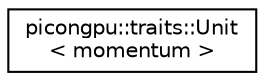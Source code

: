 digraph "Graphical Class Hierarchy"
{
 // LATEX_PDF_SIZE
  edge [fontname="Helvetica",fontsize="10",labelfontname="Helvetica",labelfontsize="10"];
  node [fontname="Helvetica",fontsize="10",shape=record];
  rankdir="LR";
  Node0 [label="picongpu::traits::Unit\l\< momentum \>",height=0.2,width=0.4,color="black", fillcolor="white", style="filled",URL="$structpicongpu_1_1traits_1_1_unit_3_01momentum_01_4.html",tooltip=" "];
}
